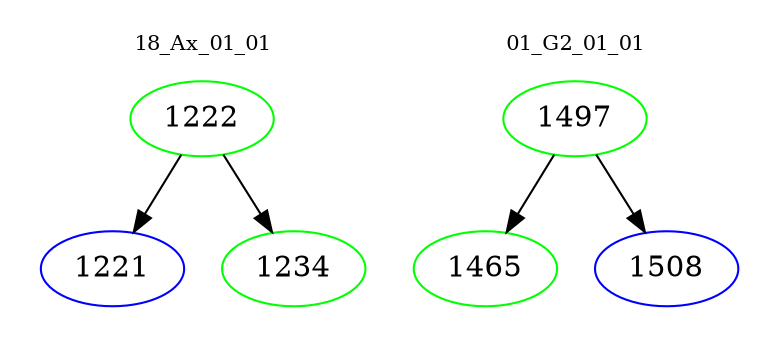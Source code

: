 digraph{
subgraph cluster_0 {
color = white
label = "18_Ax_01_01";
fontsize=10;
T0_1222 [label="1222", color="green"]
T0_1222 -> T0_1221 [color="black"]
T0_1221 [label="1221", color="blue"]
T0_1222 -> T0_1234 [color="black"]
T0_1234 [label="1234", color="green"]
}
subgraph cluster_1 {
color = white
label = "01_G2_01_01";
fontsize=10;
T1_1497 [label="1497", color="green"]
T1_1497 -> T1_1465 [color="black"]
T1_1465 [label="1465", color="green"]
T1_1497 -> T1_1508 [color="black"]
T1_1508 [label="1508", color="blue"]
}
}

